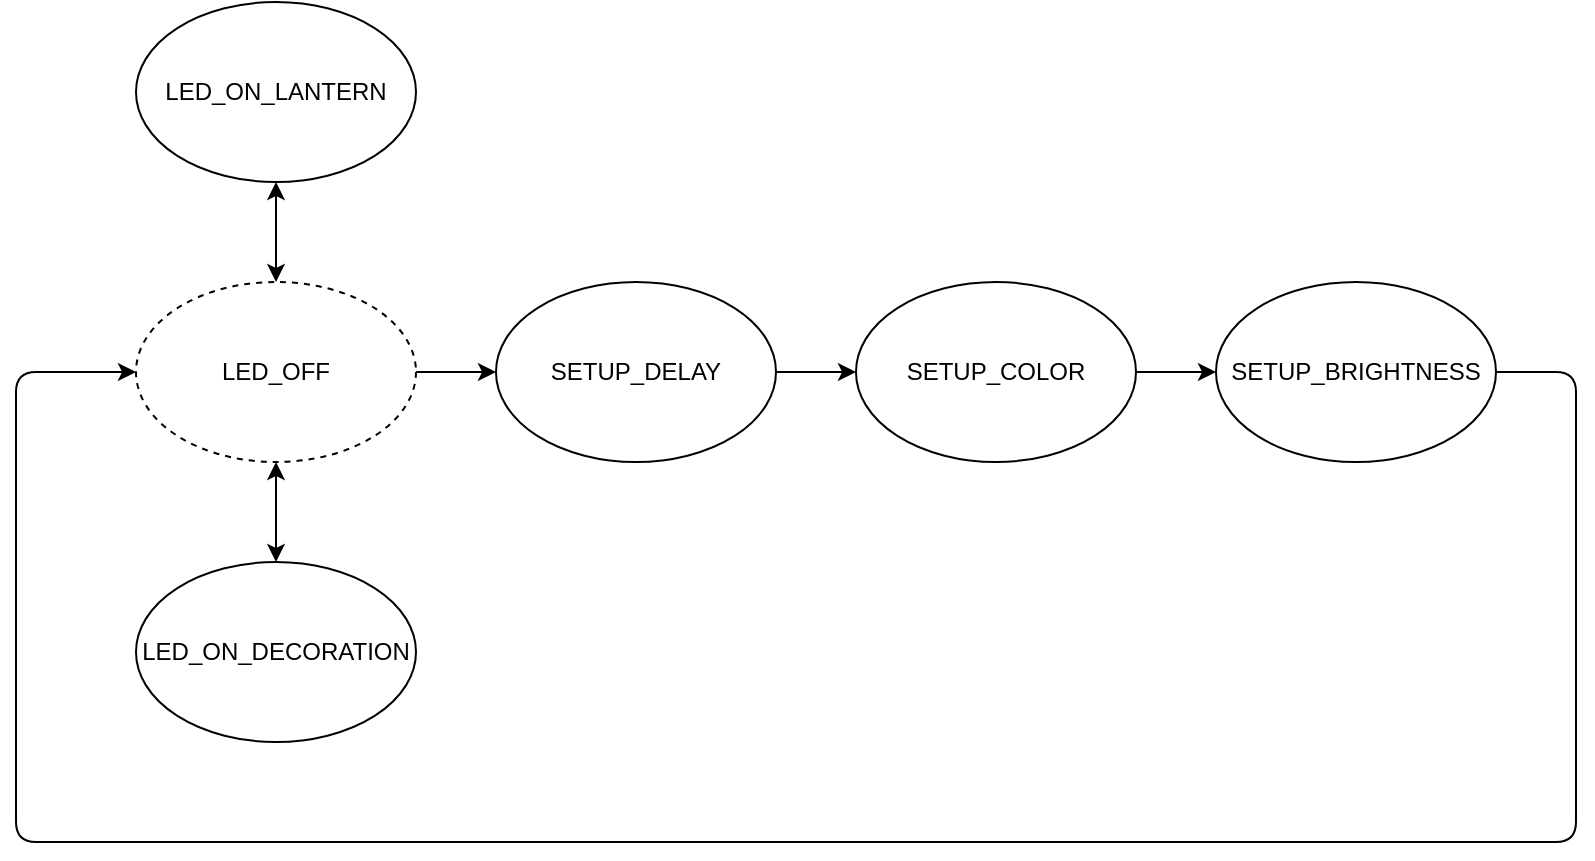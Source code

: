 <mxfile version="13.6.2" type="device"><diagram id="cbF2lxF94NUZRkODplQP" name="Page-1"><mxGraphModel dx="1568" dy="745" grid="1" gridSize="10" guides="1" tooltips="1" connect="1" arrows="1" fold="1" page="1" pageScale="1" pageWidth="827" pageHeight="1169" math="0" shadow="0"><root><mxCell id="0"/><mxCell id="1" parent="0"/><mxCell id="bEkuevAGwaILTjHORYAJ-45" value="" style="edgeStyle=orthogonalEdgeStyle;rounded=1;orthogonalLoop=1;jettySize=auto;html=1;startArrow=classic;startFill=1;strokeColor=#000000;" parent="1" source="bEkuevAGwaILTjHORYAJ-1" target="bEkuevAGwaILTjHORYAJ-3" edge="1"><mxGeometry relative="1" as="geometry"/></mxCell><mxCell id="bEkuevAGwaILTjHORYAJ-1" value="LED_ON_DECORATION" style="ellipse;whiteSpace=wrap;html=1;" parent="1" vertex="1"><mxGeometry x="90" y="655" width="140" height="90" as="geometry"/></mxCell><mxCell id="bEkuevAGwaILTjHORYAJ-2" value="LED_ON_LANTERN" style="ellipse;whiteSpace=wrap;html=1;" parent="1" vertex="1"><mxGeometry x="90" y="375" width="140" height="90" as="geometry"/></mxCell><mxCell id="bEkuevAGwaILTjHORYAJ-42" value="" style="edgeStyle=orthogonalEdgeStyle;rounded=1;orthogonalLoop=1;jettySize=auto;html=1;startArrow=none;startFill=0;" parent="1" source="bEkuevAGwaILTjHORYAJ-3" target="bEkuevAGwaILTjHORYAJ-4" edge="1"><mxGeometry relative="1" as="geometry"/></mxCell><mxCell id="bEkuevAGwaILTjHORYAJ-46" value="" style="edgeStyle=orthogonalEdgeStyle;rounded=1;orthogonalLoop=1;jettySize=auto;html=1;startArrow=classic;startFill=1;strokeColor=#000000;" parent="1" source="bEkuevAGwaILTjHORYAJ-3" target="bEkuevAGwaILTjHORYAJ-2" edge="1"><mxGeometry relative="1" as="geometry"/></mxCell><mxCell id="bEkuevAGwaILTjHORYAJ-3" value="LED_OFF" style="ellipse;whiteSpace=wrap;html=1;perimeterSpacing=0;dashed=1;" parent="1" vertex="1"><mxGeometry x="90" y="515" width="140" height="90" as="geometry"/></mxCell><mxCell id="bEkuevAGwaILTjHORYAJ-43" value="" style="edgeStyle=orthogonalEdgeStyle;rounded=1;orthogonalLoop=1;jettySize=auto;html=1;startArrow=none;startFill=0;" parent="1" source="bEkuevAGwaILTjHORYAJ-4" target="bEkuevAGwaILTjHORYAJ-8" edge="1"><mxGeometry relative="1" as="geometry"/></mxCell><mxCell id="bEkuevAGwaILTjHORYAJ-4" value="SETUP_DELAY" style="ellipse;whiteSpace=wrap;html=1;" parent="1" vertex="1"><mxGeometry x="270" y="515" width="140" height="90" as="geometry"/></mxCell><mxCell id="bEkuevAGwaILTjHORYAJ-44" value="" style="edgeStyle=orthogonalEdgeStyle;rounded=1;orthogonalLoop=1;jettySize=auto;html=1;startArrow=none;startFill=0;" parent="1" source="bEkuevAGwaILTjHORYAJ-8" target="bEkuevAGwaILTjHORYAJ-36" edge="1"><mxGeometry relative="1" as="geometry"/></mxCell><mxCell id="bEkuevAGwaILTjHORYAJ-8" value="SETUP_COLOR" style="ellipse;whiteSpace=wrap;html=1;" parent="1" vertex="1"><mxGeometry x="450" y="515" width="140" height="90" as="geometry"/></mxCell><mxCell id="bEkuevAGwaILTjHORYAJ-36" value="SETUP_BRIGHTNESS" style="ellipse;whiteSpace=wrap;html=1;" parent="1" vertex="1"><mxGeometry x="630" y="515" width="140" height="90" as="geometry"/></mxCell><mxCell id="bEkuevAGwaILTjHORYAJ-47" value="" style="endArrow=classic;html=1;strokeColor=#000000;exitX=1;exitY=0.5;exitDx=0;exitDy=0;entryX=0;entryY=0.5;entryDx=0;entryDy=0;" parent="1" source="bEkuevAGwaILTjHORYAJ-36" target="bEkuevAGwaILTjHORYAJ-3" edge="1"><mxGeometry width="50" height="50" relative="1" as="geometry"><mxPoint x="620" y="535" as="sourcePoint"/><mxPoint x="10" y="795" as="targetPoint"/><Array as="points"><mxPoint x="810" y="560"/><mxPoint x="810" y="795"/><mxPoint x="690" y="795"/><mxPoint x="30" y="795"/><mxPoint x="30" y="560"/></Array></mxGeometry></mxCell></root></mxGraphModel></diagram></mxfile>